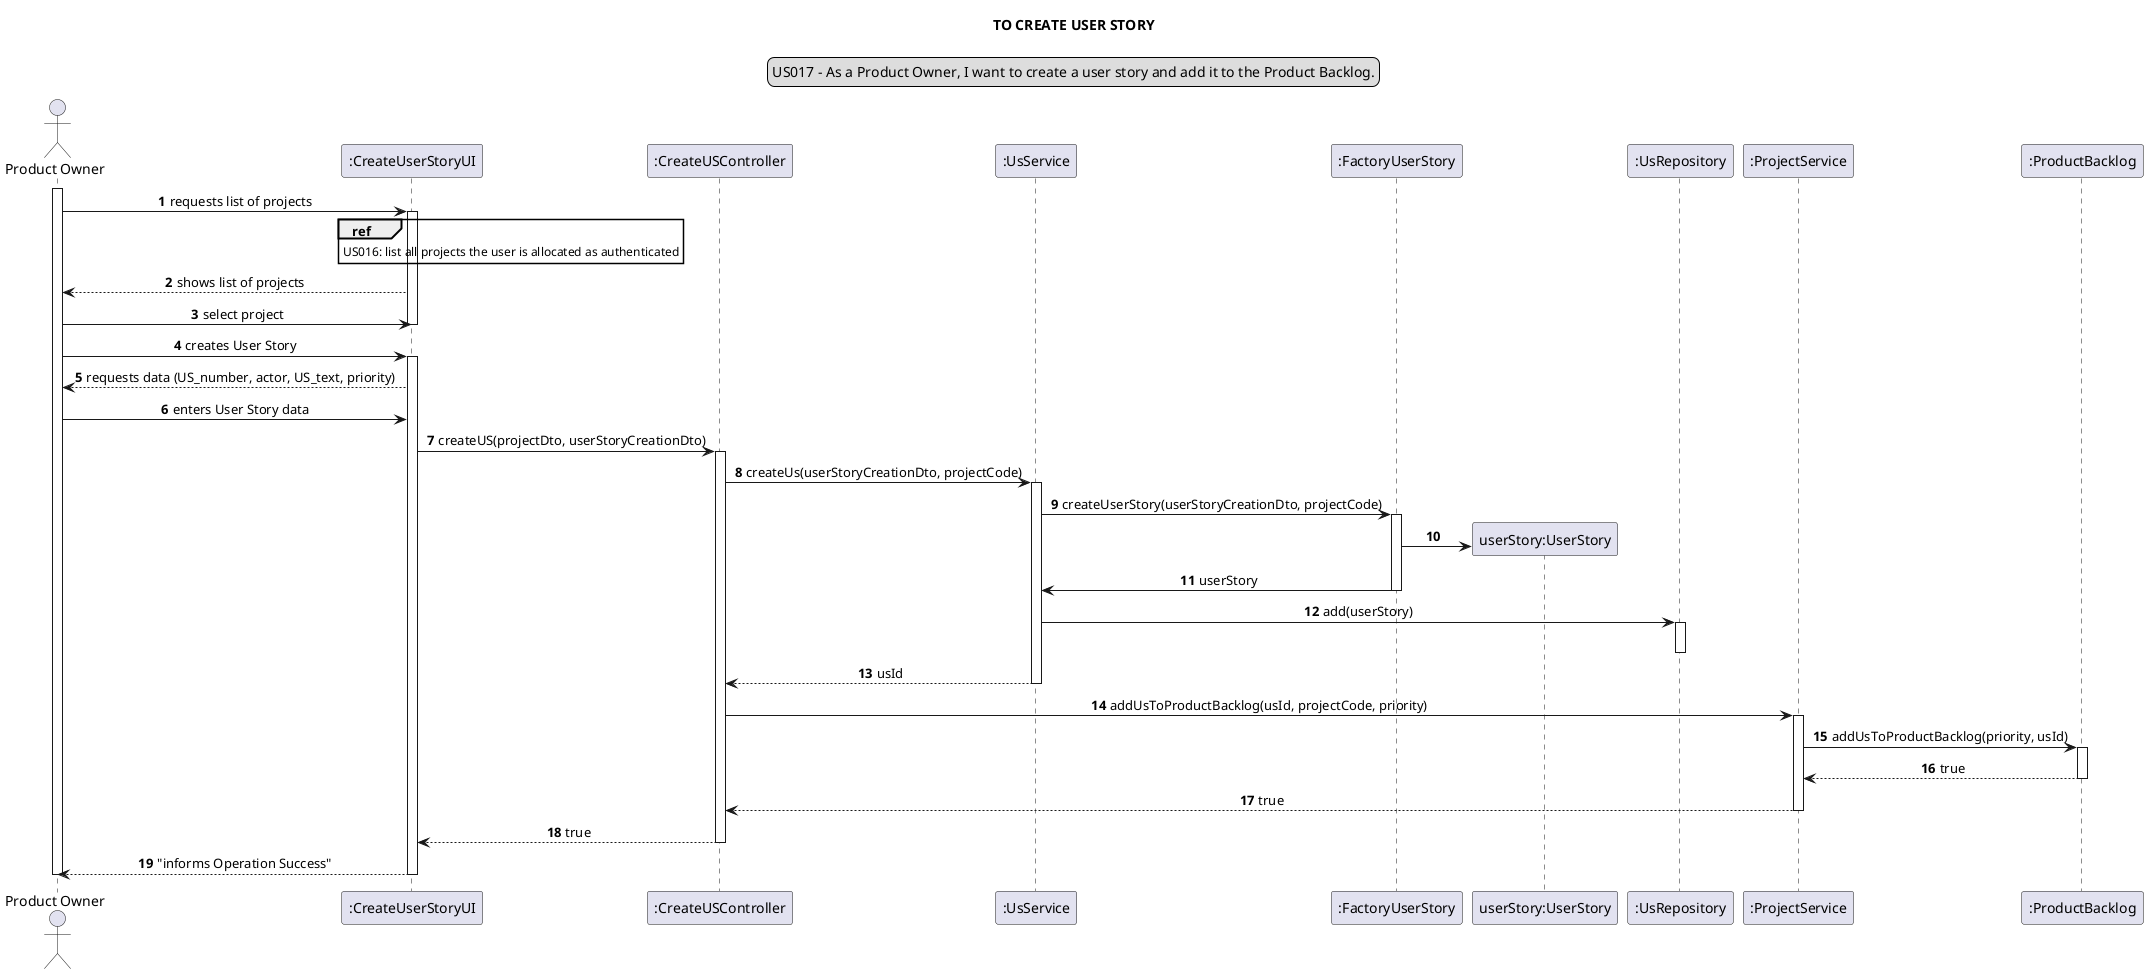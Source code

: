 @startuml
skinparam sequenceMessageAlign center
title TO CREATE USER STORY
legend top
US017 - As a Product Owner, I want to create a user story and add it to the Product Backlog.
end legend
autonumber
actor "Product Owner" as product
participant ":CreateUserStoryUI" as ui
participant ":CreateUSController" as controller
participant ":UsService" as service
participant ":FactoryUserStory" as factory
participant "userStory:UserStory" as userStory
participant ":UsRepository" as usrep
participant ":ProjectService" as pservice
participant ":ProductBacklog" as pbacklog



activate product
product -> ui : requests list of projects
activate ui
ref over ui: US016: list all projects the user is allocated as authenticated
ui --> product: shows list of projects
product -> ui : select project
deactivate ui
product -> ui : creates User Story
activate ui
ui --> product: requests data (US_number, actor, US_text, priority)
product -> ui: enters User Story data
ui -> controller: createUS(projectDto, userStoryCreationDto)
activate controller
controller -> service:createUs(userStoryCreationDto, projectCode)
activate service

service -> factory: createUserStory(userStoryCreationDto, projectCode)
activate factory
create userStory
factory -> userStory
factory -> service: userStory
deactivate factory
service -> usrep: add(userStory)
activate usrep
deactivate usrep
service --> controller: usId
deactivate service
controller -> pservice: addUsToProductBacklog(usId, projectCode, priority)
activate pservice
pservice -> pbacklog : addUsToProductBacklog(priority, usId)
activate pbacklog
pbacklog --> pservice : true
deactivate pbacklog
pservice --> controller : true
deactivate pservice
controller --> ui: true
deactivate controller
ui --> product: "informs Operation Success"
deactivate ui
deactivate product
@enduml